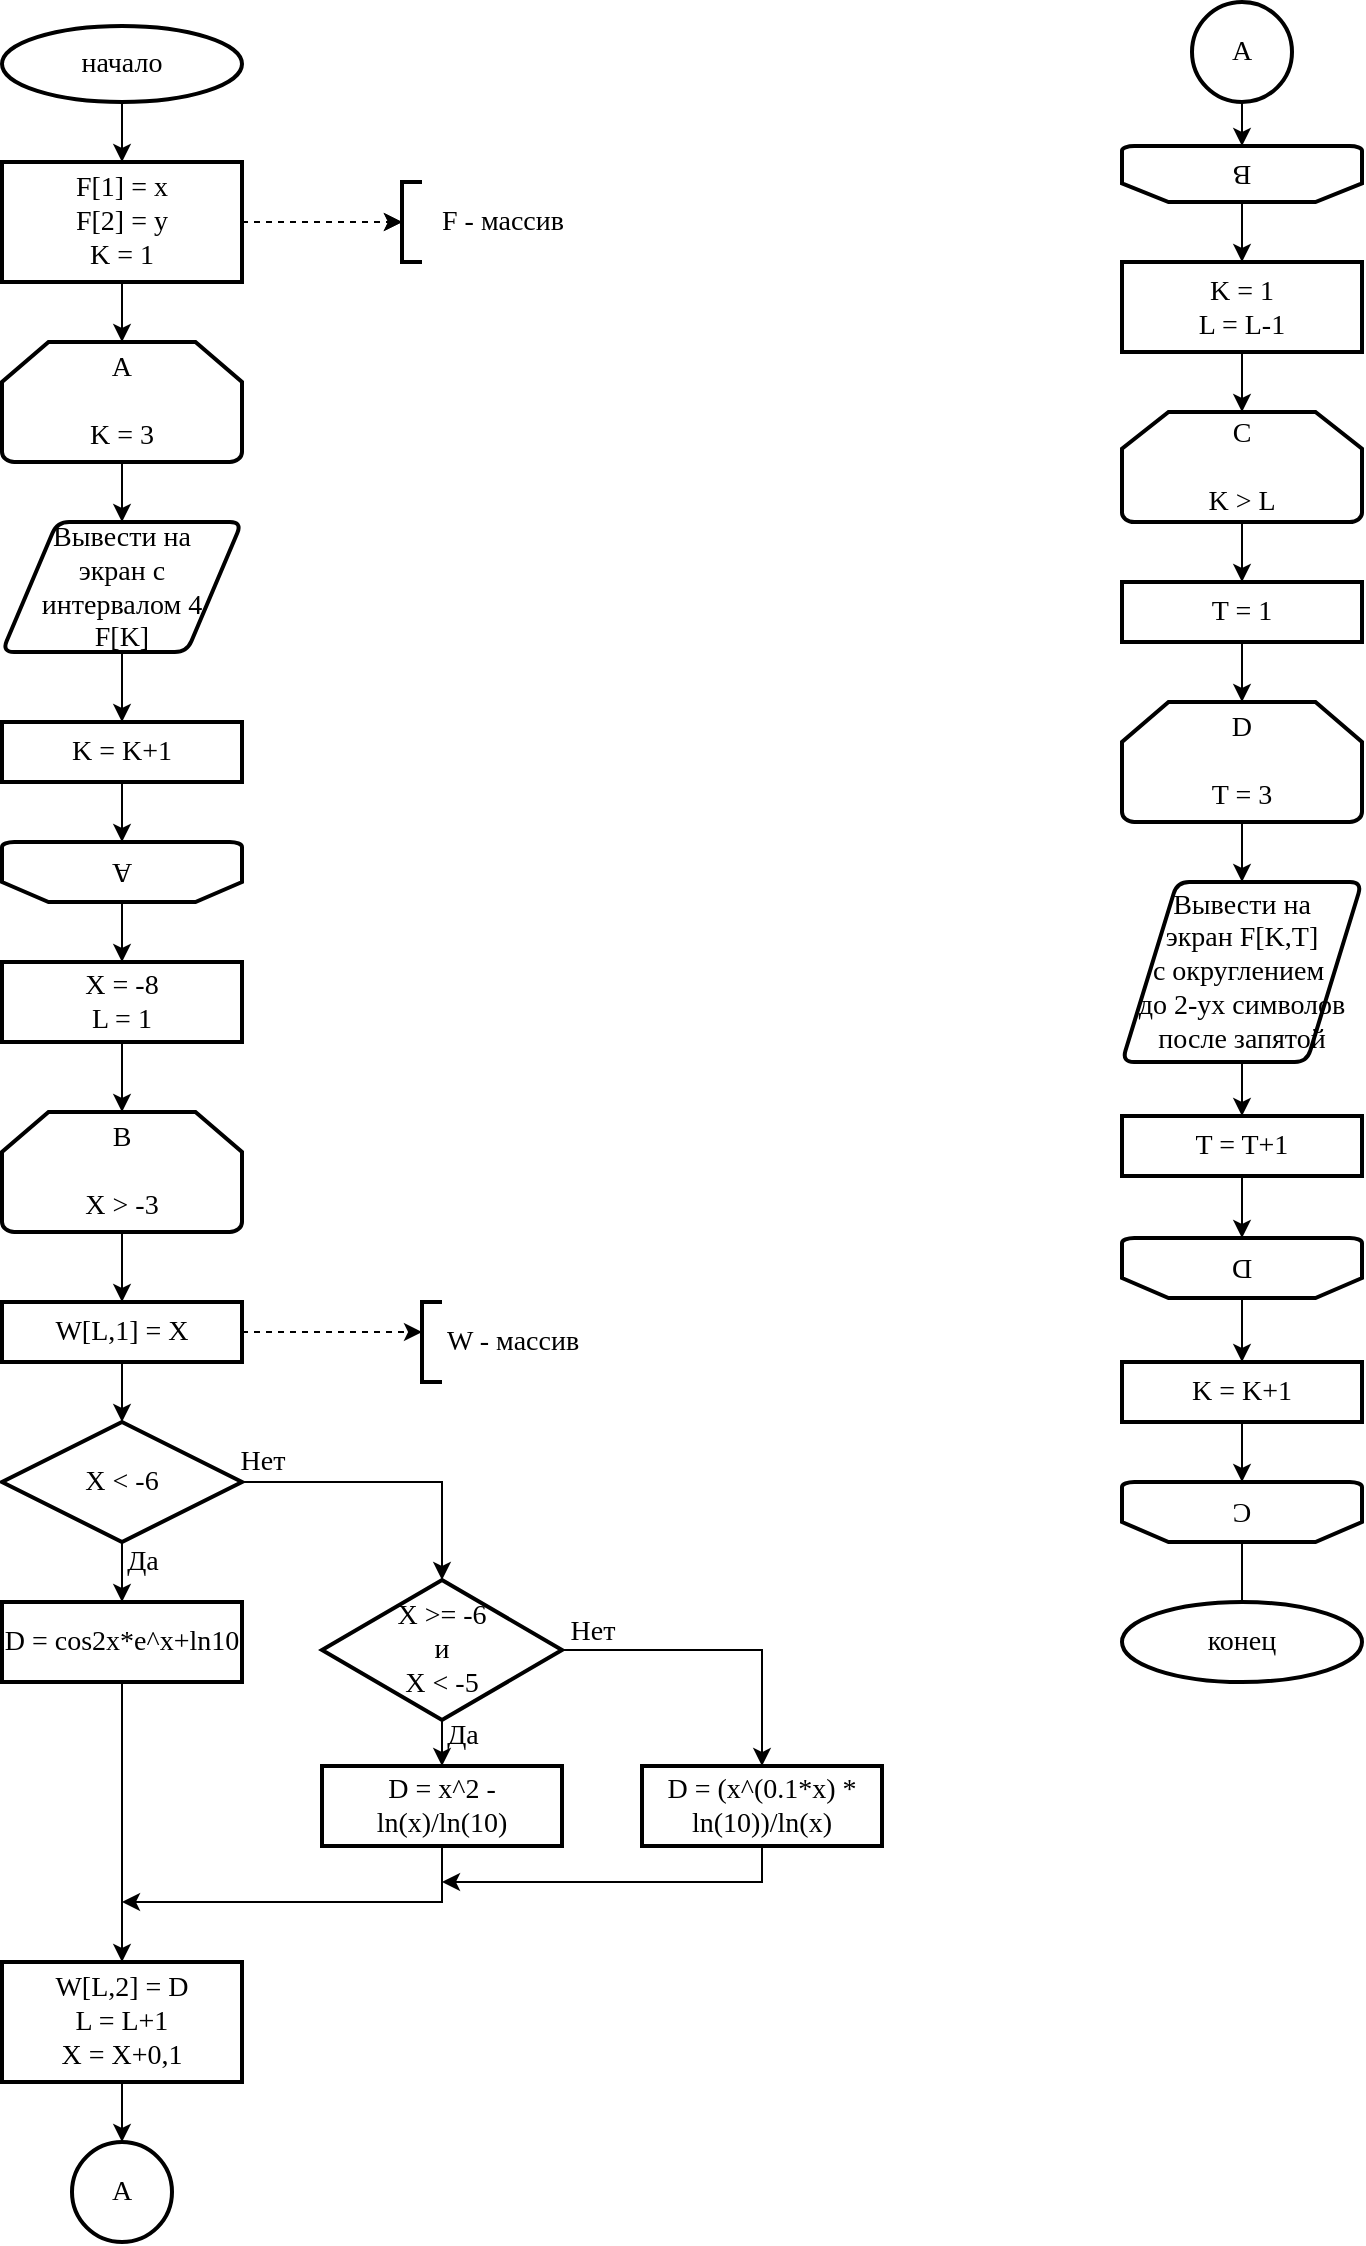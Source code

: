 <mxfile version="20.4.1" type="google"><diagram id="p3ve8viQqEC1cKwVJ0fK" name="Страница 1"><mxGraphModel grid="1" page="1" gridSize="10" guides="1" tooltips="1" connect="1" arrows="1" fold="1" pageScale="1" pageWidth="827" pageHeight="1169" math="0" shadow="0"><root><mxCell id="0"/><mxCell id="1" parent="0"/><mxCell id="DUzdMHBB5vhCG2VqsJ7j-3" style="edgeStyle=orthogonalEdgeStyle;rounded=0;orthogonalLoop=1;jettySize=auto;html=1;fontFamily=Times New Roman;fontSize=14;" edge="1" parent="1" source="DUzdMHBB5vhCG2VqsJ7j-1" target="DUzdMHBB5vhCG2VqsJ7j-2"><mxGeometry relative="1" as="geometry"/></mxCell><mxCell id="DUzdMHBB5vhCG2VqsJ7j-1" value="начало" style="strokeWidth=2;html=1;shape=mxgraph.flowchart.start_1;whiteSpace=wrap;fontFamily=Times New Roman;fontSize=14;" vertex="1" parent="1"><mxGeometry x="40" y="42" width="120" height="38" as="geometry"/></mxCell><mxCell id="DUzdMHBB5vhCG2VqsJ7j-5" style="edgeStyle=orthogonalEdgeStyle;rounded=0;orthogonalLoop=1;jettySize=auto;html=1;fontFamily=Times New Roman;fontSize=14;" edge="1" parent="1" source="DUzdMHBB5vhCG2VqsJ7j-2" target="DUzdMHBB5vhCG2VqsJ7j-4"><mxGeometry relative="1" as="geometry"/></mxCell><mxCell id="DUzdMHBB5vhCG2VqsJ7j-10" style="edgeStyle=orthogonalEdgeStyle;rounded=0;orthogonalLoop=1;jettySize=auto;html=1;entryX=0;entryY=0.5;entryDx=0;entryDy=0;entryPerimeter=0;fontFamily=Times New Roman;fontSize=14;dashed=1;" edge="1" parent="1" source="DUzdMHBB5vhCG2VqsJ7j-2" target="DUzdMHBB5vhCG2VqsJ7j-8"><mxGeometry relative="1" as="geometry"/></mxCell><mxCell id="DUzdMHBB5vhCG2VqsJ7j-2" value="F[1] = x&lt;br style=&quot;font-size: 14px;&quot;&gt;F[2] = y&lt;br style=&quot;font-size: 14px;&quot;&gt;K = 1" style="rounded=1;whiteSpace=wrap;html=1;absoluteArcSize=1;arcSize=0;strokeWidth=2;fontFamily=Times New Roman;fontSize=14;" vertex="1" parent="1"><mxGeometry x="40" y="110" width="120" height="60" as="geometry"/></mxCell><mxCell id="DUzdMHBB5vhCG2VqsJ7j-7" style="edgeStyle=orthogonalEdgeStyle;rounded=0;orthogonalLoop=1;jettySize=auto;html=1;entryX=0.5;entryY=0;entryDx=0;entryDy=0;fontFamily=Times New Roman;fontSize=14;" edge="1" parent="1" source="DUzdMHBB5vhCG2VqsJ7j-4" target="DUzdMHBB5vhCG2VqsJ7j-6"><mxGeometry relative="1" as="geometry"/></mxCell><mxCell id="DUzdMHBB5vhCG2VqsJ7j-4" value="A&lt;br&gt;&lt;br&gt;K = 3" style="strokeWidth=2;html=1;shape=mxgraph.flowchart.loop_limit;whiteSpace=wrap;fontFamily=Times New Roman;fontSize=14;" vertex="1" parent="1"><mxGeometry x="40" y="200" width="120" height="60" as="geometry"/></mxCell><mxCell id="DUzdMHBB5vhCG2VqsJ7j-12" style="edgeStyle=orthogonalEdgeStyle;rounded=0;orthogonalLoop=1;jettySize=auto;html=1;fontFamily=Times New Roman;fontSize=14;" edge="1" parent="1" source="DUzdMHBB5vhCG2VqsJ7j-6" target="DUzdMHBB5vhCG2VqsJ7j-11"><mxGeometry relative="1" as="geometry"/></mxCell><mxCell id="DUzdMHBB5vhCG2VqsJ7j-6" value="Вывести на &lt;br&gt;экран с &lt;br&gt;интервалом 4&lt;br&gt;F[K]" style="shape=parallelogram;html=1;strokeWidth=2;perimeter=parallelogramPerimeter;whiteSpace=wrap;rounded=1;arcSize=12;size=0.23;fontFamily=Times New Roman;fontSize=14;" vertex="1" parent="1"><mxGeometry x="40" y="290" width="120" height="65" as="geometry"/></mxCell><mxCell id="DUzdMHBB5vhCG2VqsJ7j-8" value="" style="strokeWidth=2;html=1;shape=mxgraph.flowchart.annotation_1;align=left;pointerEvents=1;fontFamily=Times New Roman;fontSize=14;" vertex="1" parent="1"><mxGeometry x="240" y="120" width="10" height="40" as="geometry"/></mxCell><mxCell id="DUzdMHBB5vhCG2VqsJ7j-9" value="F - массив" style="text;html=1;align=center;verticalAlign=middle;resizable=0;points=[];autosize=1;strokeColor=none;fillColor=none;fontSize=14;fontFamily=Times New Roman;" vertex="1" parent="1"><mxGeometry x="250" y="125" width="80" height="30" as="geometry"/></mxCell><mxCell id="DUzdMHBB5vhCG2VqsJ7j-14" style="edgeStyle=orthogonalEdgeStyle;rounded=0;orthogonalLoop=1;jettySize=auto;html=1;fontFamily=Times New Roman;fontSize=14;" edge="1" parent="1" source="DUzdMHBB5vhCG2VqsJ7j-11" target="DUzdMHBB5vhCG2VqsJ7j-13"><mxGeometry relative="1" as="geometry"/></mxCell><mxCell id="DUzdMHBB5vhCG2VqsJ7j-11" value="K = K+1" style="rounded=1;whiteSpace=wrap;html=1;absoluteArcSize=1;arcSize=0;strokeWidth=2;fontFamily=Times New Roman;fontSize=14;" vertex="1" parent="1"><mxGeometry x="40" y="390" width="120" height="30" as="geometry"/></mxCell><mxCell id="DUzdMHBB5vhCG2VqsJ7j-16" style="edgeStyle=orthogonalEdgeStyle;rounded=0;orthogonalLoop=1;jettySize=auto;html=1;fontFamily=Times New Roman;fontSize=14;" edge="1" parent="1" source="DUzdMHBB5vhCG2VqsJ7j-13" target="DUzdMHBB5vhCG2VqsJ7j-15"><mxGeometry relative="1" as="geometry"/></mxCell><mxCell id="DUzdMHBB5vhCG2VqsJ7j-13" value="A" style="strokeWidth=2;html=1;shape=mxgraph.flowchart.loop_limit;whiteSpace=wrap;fontFamily=Times New Roman;fontSize=14;rotation=-180;horizontal=1;" vertex="1" parent="1"><mxGeometry x="40" y="450" width="120" height="30" as="geometry"/></mxCell><mxCell id="DUzdMHBB5vhCG2VqsJ7j-18" style="edgeStyle=orthogonalEdgeStyle;rounded=0;orthogonalLoop=1;jettySize=auto;html=1;fontFamily=Times New Roman;fontSize=14;" edge="1" parent="1" source="DUzdMHBB5vhCG2VqsJ7j-15" target="DUzdMHBB5vhCG2VqsJ7j-17"><mxGeometry relative="1" as="geometry"/></mxCell><mxCell id="DUzdMHBB5vhCG2VqsJ7j-15" value="X = -8&lt;br&gt;L = 1" style="rounded=1;whiteSpace=wrap;html=1;absoluteArcSize=1;arcSize=0;strokeWidth=2;fontFamily=Times New Roman;fontSize=14;" vertex="1" parent="1"><mxGeometry x="40" y="510" width="120" height="40" as="geometry"/></mxCell><mxCell id="DUzdMHBB5vhCG2VqsJ7j-20" style="edgeStyle=orthogonalEdgeStyle;rounded=0;orthogonalLoop=1;jettySize=auto;html=1;fontFamily=Times New Roman;fontSize=14;" edge="1" parent="1" source="DUzdMHBB5vhCG2VqsJ7j-17" target="DUzdMHBB5vhCG2VqsJ7j-19"><mxGeometry relative="1" as="geometry"/></mxCell><mxCell id="DUzdMHBB5vhCG2VqsJ7j-17" value="B&lt;br&gt;&lt;br&gt;X &amp;gt; -3" style="strokeWidth=2;html=1;shape=mxgraph.flowchart.loop_limit;whiteSpace=wrap;fontFamily=Times New Roman;fontSize=14;" vertex="1" parent="1"><mxGeometry x="40" y="585" width="120" height="60" as="geometry"/></mxCell><mxCell id="DUzdMHBB5vhCG2VqsJ7j-22" style="edgeStyle=orthogonalEdgeStyle;rounded=0;orthogonalLoop=1;jettySize=auto;html=1;fontFamily=Times New Roman;fontSize=14;" edge="1" parent="1" source="DUzdMHBB5vhCG2VqsJ7j-19" target="DUzdMHBB5vhCG2VqsJ7j-21"><mxGeometry relative="1" as="geometry"/></mxCell><mxCell id="DUzdMHBB5vhCG2VqsJ7j-19" value="W[L,1] = X" style="rounded=1;whiteSpace=wrap;html=1;absoluteArcSize=1;arcSize=0;strokeWidth=2;fontFamily=Times New Roman;fontSize=14;" vertex="1" parent="1"><mxGeometry x="40" y="680" width="120" height="30" as="geometry"/></mxCell><mxCell id="DUzdMHBB5vhCG2VqsJ7j-28" style="edgeStyle=orthogonalEdgeStyle;rounded=0;orthogonalLoop=1;jettySize=auto;html=1;fontFamily=Times New Roman;fontSize=14;" edge="1" parent="1" source="DUzdMHBB5vhCG2VqsJ7j-21" target="DUzdMHBB5vhCG2VqsJ7j-27"><mxGeometry relative="1" as="geometry"/></mxCell><mxCell id="DUzdMHBB5vhCG2VqsJ7j-31" style="edgeStyle=orthogonalEdgeStyle;rounded=0;orthogonalLoop=1;jettySize=auto;html=1;entryX=0.5;entryY=0;entryDx=0;entryDy=0;entryPerimeter=0;fontFamily=Times New Roman;fontSize=14;" edge="1" parent="1" source="DUzdMHBB5vhCG2VqsJ7j-21" target="DUzdMHBB5vhCG2VqsJ7j-30"><mxGeometry relative="1" as="geometry"/></mxCell><mxCell id="DUzdMHBB5vhCG2VqsJ7j-21" value="X &amp;lt; -6" style="strokeWidth=2;html=1;shape=mxgraph.flowchart.decision;whiteSpace=wrap;fontFamily=Times New Roman;fontSize=14;" vertex="1" parent="1"><mxGeometry x="40" y="740" width="120" height="60" as="geometry"/></mxCell><mxCell id="DUzdMHBB5vhCG2VqsJ7j-23" style="edgeStyle=orthogonalEdgeStyle;rounded=0;orthogonalLoop=1;jettySize=auto;html=1;entryX=0;entryY=0.5;entryDx=0;entryDy=0;entryPerimeter=0;fontFamily=Times New Roman;fontSize=14;dashed=1;" edge="1" parent="1"><mxGeometry relative="1" as="geometry"><mxPoint x="160" y="140" as="sourcePoint"/><mxPoint x="240" y="140" as="targetPoint"/><Array as="points"><mxPoint x="230" y="140"/><mxPoint x="230" y="140"/></Array></mxGeometry></mxCell><mxCell id="DUzdMHBB5vhCG2VqsJ7j-24" style="edgeStyle=orthogonalEdgeStyle;rounded=0;orthogonalLoop=1;jettySize=auto;html=1;fontFamily=Times New Roman;fontSize=14;dashed=1;exitX=1;exitY=0.5;exitDx=0;exitDy=0;" edge="1" parent="1" source="DUzdMHBB5vhCG2VqsJ7j-19"><mxGeometry relative="1" as="geometry"><mxPoint x="170" y="150" as="sourcePoint"/><mxPoint x="250" y="695" as="targetPoint"/><Array as="points"><mxPoint x="250" y="695"/></Array></mxGeometry></mxCell><mxCell id="DUzdMHBB5vhCG2VqsJ7j-25" value="" style="strokeWidth=2;html=1;shape=mxgraph.flowchart.annotation_1;align=left;pointerEvents=1;fontFamily=Times New Roman;fontSize=14;" vertex="1" parent="1"><mxGeometry x="250" y="680" width="10" height="40" as="geometry"/></mxCell><mxCell id="DUzdMHBB5vhCG2VqsJ7j-26" value="W - массив" style="text;html=1;align=center;verticalAlign=middle;resizable=0;points=[];autosize=1;strokeColor=none;fillColor=none;fontSize=14;fontFamily=Times New Roman;" vertex="1" parent="1"><mxGeometry x="250" y="685" width="90" height="30" as="geometry"/></mxCell><mxCell id="DUzdMHBB5vhCG2VqsJ7j-40" style="edgeStyle=orthogonalEdgeStyle;rounded=0;orthogonalLoop=1;jettySize=auto;html=1;fontFamily=Times New Roman;fontSize=14;" edge="1" parent="1" source="DUzdMHBB5vhCG2VqsJ7j-27" target="DUzdMHBB5vhCG2VqsJ7j-39"><mxGeometry relative="1" as="geometry"/></mxCell><mxCell id="DUzdMHBB5vhCG2VqsJ7j-27" value="D = cos2x*e^x+ln10" style="rounded=1;whiteSpace=wrap;html=1;absoluteArcSize=1;arcSize=0;strokeWidth=2;fontFamily=Times New Roman;fontSize=14;" vertex="1" parent="1"><mxGeometry x="40" y="830" width="120" height="40" as="geometry"/></mxCell><mxCell id="DUzdMHBB5vhCG2VqsJ7j-29" value="Да" style="text;html=1;align=center;verticalAlign=middle;resizable=0;points=[];autosize=1;strokeColor=none;fillColor=none;fontSize=14;fontFamily=Times New Roman;" vertex="1" parent="1"><mxGeometry x="90" y="795" width="40" height="30" as="geometry"/></mxCell><mxCell id="DUzdMHBB5vhCG2VqsJ7j-34" style="edgeStyle=orthogonalEdgeStyle;rounded=0;orthogonalLoop=1;jettySize=auto;html=1;fontFamily=Times New Roman;fontSize=14;" edge="1" parent="1" source="DUzdMHBB5vhCG2VqsJ7j-30" target="DUzdMHBB5vhCG2VqsJ7j-33"><mxGeometry relative="1" as="geometry"/></mxCell><mxCell id="DUzdMHBB5vhCG2VqsJ7j-38" style="edgeStyle=orthogonalEdgeStyle;rounded=0;orthogonalLoop=1;jettySize=auto;html=1;fontFamily=Times New Roman;fontSize=14;" edge="1" parent="1" source="DUzdMHBB5vhCG2VqsJ7j-30" target="DUzdMHBB5vhCG2VqsJ7j-37"><mxGeometry relative="1" as="geometry"/></mxCell><mxCell id="DUzdMHBB5vhCG2VqsJ7j-30" value="X &amp;gt;= -6&lt;br&gt;и&lt;br&gt;X &amp;lt; -5" style="strokeWidth=2;html=1;shape=mxgraph.flowchart.decision;whiteSpace=wrap;fontFamily=Times New Roman;fontSize=14;" vertex="1" parent="1"><mxGeometry x="200" y="819" width="120" height="70" as="geometry"/></mxCell><mxCell id="DUzdMHBB5vhCG2VqsJ7j-32" value="Нет" style="text;html=1;align=center;verticalAlign=middle;resizable=0;points=[];autosize=1;strokeColor=none;fillColor=none;fontSize=14;fontFamily=Times New Roman;" vertex="1" parent="1"><mxGeometry x="145" y="745" width="50" height="30" as="geometry"/></mxCell><mxCell id="DUzdMHBB5vhCG2VqsJ7j-41" style="edgeStyle=orthogonalEdgeStyle;rounded=0;orthogonalLoop=1;jettySize=auto;html=1;fontFamily=Times New Roman;fontSize=14;" edge="1" parent="1" source="DUzdMHBB5vhCG2VqsJ7j-33"><mxGeometry relative="1" as="geometry"><mxPoint x="100" y="980" as="targetPoint"/><Array as="points"><mxPoint x="260" y="980"/></Array></mxGeometry></mxCell><mxCell id="DUzdMHBB5vhCG2VqsJ7j-33" value="D = x^2 - ln(x)/ln(10)" style="rounded=1;whiteSpace=wrap;html=1;absoluteArcSize=1;arcSize=0;strokeWidth=2;fontFamily=Times New Roman;fontSize=14;" vertex="1" parent="1"><mxGeometry x="200" y="912" width="120" height="40" as="geometry"/></mxCell><mxCell id="DUzdMHBB5vhCG2VqsJ7j-35" value="Да" style="text;html=1;align=center;verticalAlign=middle;resizable=0;points=[];autosize=1;strokeColor=none;fillColor=none;fontSize=14;fontFamily=Times New Roman;" vertex="1" parent="1"><mxGeometry x="250" y="882" width="40" height="30" as="geometry"/></mxCell><mxCell id="DUzdMHBB5vhCG2VqsJ7j-36" value="Нет" style="text;html=1;align=center;verticalAlign=middle;resizable=0;points=[];autosize=1;strokeColor=none;fillColor=none;fontSize=14;fontFamily=Times New Roman;" vertex="1" parent="1"><mxGeometry x="310" y="830" width="50" height="30" as="geometry"/></mxCell><mxCell id="DUzdMHBB5vhCG2VqsJ7j-42" style="edgeStyle=orthogonalEdgeStyle;rounded=0;orthogonalLoop=1;jettySize=auto;html=1;fontFamily=Times New Roman;fontSize=14;" edge="1" parent="1" source="DUzdMHBB5vhCG2VqsJ7j-37"><mxGeometry relative="1" as="geometry"><mxPoint x="260" y="970" as="targetPoint"/><Array as="points"><mxPoint x="420" y="970"/></Array></mxGeometry></mxCell><mxCell id="DUzdMHBB5vhCG2VqsJ7j-37" value="D = (x^(0.1*x) * ln(10))/ln(x)" style="rounded=1;whiteSpace=wrap;html=1;absoluteArcSize=1;arcSize=0;strokeWidth=2;fontFamily=Times New Roman;fontSize=14;" vertex="1" parent="1"><mxGeometry x="360" y="912" width="120" height="40" as="geometry"/></mxCell><mxCell id="DUzdMHBB5vhCG2VqsJ7j-45" style="edgeStyle=orthogonalEdgeStyle;rounded=0;orthogonalLoop=1;jettySize=auto;html=1;fontFamily=Times New Roman;fontSize=14;" edge="1" parent="1" source="DUzdMHBB5vhCG2VqsJ7j-39" target="DUzdMHBB5vhCG2VqsJ7j-44"><mxGeometry relative="1" as="geometry"/></mxCell><mxCell id="DUzdMHBB5vhCG2VqsJ7j-39" value="W[L,2] = D&lt;br&gt;L = L+1&lt;br&gt;X = X+0,1" style="rounded=1;whiteSpace=wrap;html=1;absoluteArcSize=1;arcSize=0;strokeWidth=2;fontFamily=Times New Roman;fontSize=14;" vertex="1" parent="1"><mxGeometry x="40" y="1010" width="120" height="60" as="geometry"/></mxCell><mxCell id="DUzdMHBB5vhCG2VqsJ7j-44" value="A" style="strokeWidth=2;html=1;shape=mxgraph.flowchart.start_2;whiteSpace=wrap;fontFamily=Times New Roman;fontSize=14;" vertex="1" parent="1"><mxGeometry x="75" y="1100" width="50" height="50" as="geometry"/></mxCell><mxCell id="DUzdMHBB5vhCG2VqsJ7j-48" style="edgeStyle=orthogonalEdgeStyle;rounded=0;orthogonalLoop=1;jettySize=auto;html=1;fontFamily=Times New Roman;fontSize=14;" edge="1" parent="1" source="DUzdMHBB5vhCG2VqsJ7j-46" target="DUzdMHBB5vhCG2VqsJ7j-47"><mxGeometry relative="1" as="geometry"/></mxCell><mxCell id="DUzdMHBB5vhCG2VqsJ7j-46" value="A" style="strokeWidth=2;html=1;shape=mxgraph.flowchart.start_2;whiteSpace=wrap;fontFamily=Times New Roman;fontSize=14;" vertex="1" parent="1"><mxGeometry x="635" y="30" width="50" height="50" as="geometry"/></mxCell><mxCell id="DUzdMHBB5vhCG2VqsJ7j-50" style="edgeStyle=orthogonalEdgeStyle;rounded=0;orthogonalLoop=1;jettySize=auto;html=1;fontFamily=Times New Roman;fontSize=14;" edge="1" parent="1" source="DUzdMHBB5vhCG2VqsJ7j-47" target="DUzdMHBB5vhCG2VqsJ7j-49"><mxGeometry relative="1" as="geometry"/></mxCell><mxCell id="DUzdMHBB5vhCG2VqsJ7j-47" value="B" style="strokeWidth=2;html=1;shape=mxgraph.flowchart.loop_limit;whiteSpace=wrap;fontFamily=Times New Roman;fontSize=14;rotation=-180;" vertex="1" parent="1"><mxGeometry x="600" y="102" width="120" height="28" as="geometry"/></mxCell><mxCell id="DUzdMHBB5vhCG2VqsJ7j-52" style="edgeStyle=orthogonalEdgeStyle;rounded=0;orthogonalLoop=1;jettySize=auto;html=1;fontFamily=Times New Roman;fontSize=14;" edge="1" parent="1" source="DUzdMHBB5vhCG2VqsJ7j-49" target="DUzdMHBB5vhCG2VqsJ7j-51"><mxGeometry relative="1" as="geometry"/></mxCell><mxCell id="DUzdMHBB5vhCG2VqsJ7j-49" value="K = 1&lt;br&gt;L = L-1" style="rounded=1;whiteSpace=wrap;html=1;absoluteArcSize=1;arcSize=0;strokeWidth=2;fontFamily=Times New Roman;fontSize=14;" vertex="1" parent="1"><mxGeometry x="600" y="160" width="120" height="45" as="geometry"/></mxCell><mxCell id="DUzdMHBB5vhCG2VqsJ7j-54" style="edgeStyle=orthogonalEdgeStyle;rounded=0;orthogonalLoop=1;jettySize=auto;html=1;entryX=0.5;entryY=0;entryDx=0;entryDy=0;fontFamily=Times New Roman;fontSize=14;" edge="1" parent="1" source="DUzdMHBB5vhCG2VqsJ7j-51" target="DUzdMHBB5vhCG2VqsJ7j-53"><mxGeometry relative="1" as="geometry"/></mxCell><mxCell id="DUzdMHBB5vhCG2VqsJ7j-51" value="C&lt;br&gt;&lt;br&gt;K &amp;gt; L" style="strokeWidth=2;html=1;shape=mxgraph.flowchart.loop_limit;whiteSpace=wrap;fontFamily=Times New Roman;fontSize=14;" vertex="1" parent="1"><mxGeometry x="600" y="235" width="120" height="55" as="geometry"/></mxCell><mxCell id="DUzdMHBB5vhCG2VqsJ7j-56" style="edgeStyle=orthogonalEdgeStyle;rounded=0;orthogonalLoop=1;jettySize=auto;html=1;fontFamily=Times New Roman;fontSize=14;" edge="1" parent="1" source="DUzdMHBB5vhCG2VqsJ7j-53" target="DUzdMHBB5vhCG2VqsJ7j-55"><mxGeometry relative="1" as="geometry"/></mxCell><mxCell id="DUzdMHBB5vhCG2VqsJ7j-53" value="T = 1" style="rounded=1;whiteSpace=wrap;html=1;absoluteArcSize=1;arcSize=0;strokeWidth=2;fontFamily=Times New Roman;fontSize=14;" vertex="1" parent="1"><mxGeometry x="600" y="320" width="120" height="30" as="geometry"/></mxCell><mxCell id="DUzdMHBB5vhCG2VqsJ7j-58" style="edgeStyle=orthogonalEdgeStyle;rounded=0;orthogonalLoop=1;jettySize=auto;html=1;fontFamily=Times New Roman;fontSize=14;" edge="1" parent="1" source="DUzdMHBB5vhCG2VqsJ7j-55" target="DUzdMHBB5vhCG2VqsJ7j-57"><mxGeometry relative="1" as="geometry"/></mxCell><mxCell id="DUzdMHBB5vhCG2VqsJ7j-55" value="D&lt;br&gt;&lt;br&gt;T = 3" style="strokeWidth=2;html=1;shape=mxgraph.flowchart.loop_limit;whiteSpace=wrap;fontFamily=Times New Roman;fontSize=14;" vertex="1" parent="1"><mxGeometry x="600" y="380" width="120" height="60" as="geometry"/></mxCell><mxCell id="DUzdMHBB5vhCG2VqsJ7j-60" style="edgeStyle=orthogonalEdgeStyle;rounded=0;orthogonalLoop=1;jettySize=auto;html=1;fontFamily=Times New Roman;fontSize=14;" edge="1" parent="1" source="DUzdMHBB5vhCG2VqsJ7j-57" target="DUzdMHBB5vhCG2VqsJ7j-59"><mxGeometry relative="1" as="geometry"/></mxCell><mxCell id="DUzdMHBB5vhCG2VqsJ7j-57" value="Вывести на &lt;br&gt;экран F[K,T]&lt;br&gt;с округлением&amp;nbsp;&lt;br&gt;до 2-ух символов после запятой" style="shape=parallelogram;html=1;strokeWidth=2;perimeter=parallelogramPerimeter;whiteSpace=wrap;rounded=1;arcSize=12;size=0.23;fontFamily=Times New Roman;fontSize=14;" vertex="1" parent="1"><mxGeometry x="600" y="470" width="120" height="90" as="geometry"/></mxCell><mxCell id="DUzdMHBB5vhCG2VqsJ7j-62" style="edgeStyle=orthogonalEdgeStyle;rounded=0;orthogonalLoop=1;jettySize=auto;html=1;fontFamily=Times New Roman;fontSize=14;" edge="1" parent="1" source="DUzdMHBB5vhCG2VqsJ7j-59" target="DUzdMHBB5vhCG2VqsJ7j-61"><mxGeometry relative="1" as="geometry"/></mxCell><mxCell id="DUzdMHBB5vhCG2VqsJ7j-59" value="T = T+1" style="rounded=1;whiteSpace=wrap;html=1;absoluteArcSize=1;arcSize=0;strokeWidth=2;fontFamily=Times New Roman;fontSize=14;" vertex="1" parent="1"><mxGeometry x="600" y="587" width="120" height="30" as="geometry"/></mxCell><mxCell id="DUzdMHBB5vhCG2VqsJ7j-64" style="edgeStyle=orthogonalEdgeStyle;rounded=0;orthogonalLoop=1;jettySize=auto;html=1;fontFamily=Times New Roman;fontSize=14;" edge="1" parent="1" source="DUzdMHBB5vhCG2VqsJ7j-61" target="DUzdMHBB5vhCG2VqsJ7j-63"><mxGeometry relative="1" as="geometry"/></mxCell><mxCell id="DUzdMHBB5vhCG2VqsJ7j-61" value="D" style="strokeWidth=2;html=1;shape=mxgraph.flowchart.loop_limit;whiteSpace=wrap;fontFamily=Times New Roman;fontSize=14;rotation=-180;" vertex="1" parent="1"><mxGeometry x="600" y="648" width="120" height="30" as="geometry"/></mxCell><mxCell id="DUzdMHBB5vhCG2VqsJ7j-66" style="edgeStyle=orthogonalEdgeStyle;rounded=0;orthogonalLoop=1;jettySize=auto;html=1;fontFamily=Times New Roman;fontSize=14;" edge="1" parent="1" source="DUzdMHBB5vhCG2VqsJ7j-63" target="DUzdMHBB5vhCG2VqsJ7j-65"><mxGeometry relative="1" as="geometry"/></mxCell><mxCell id="DUzdMHBB5vhCG2VqsJ7j-63" value="K = K+1" style="rounded=1;whiteSpace=wrap;html=1;absoluteArcSize=1;arcSize=0;strokeWidth=2;fontFamily=Times New Roman;fontSize=14;" vertex="1" parent="1"><mxGeometry x="600" y="710" width="120" height="30" as="geometry"/></mxCell><mxCell id="DUzdMHBB5vhCG2VqsJ7j-68" style="edgeStyle=orthogonalEdgeStyle;rounded=0;orthogonalLoop=1;jettySize=auto;html=1;entryX=0.5;entryY=0.25;entryDx=0;entryDy=0;entryPerimeter=0;fontFamily=Times New Roman;fontSize=14;" edge="1" parent="1" source="DUzdMHBB5vhCG2VqsJ7j-65" target="DUzdMHBB5vhCG2VqsJ7j-67"><mxGeometry relative="1" as="geometry"/></mxCell><mxCell id="DUzdMHBB5vhCG2VqsJ7j-65" value="C" style="strokeWidth=2;html=1;shape=mxgraph.flowchart.loop_limit;whiteSpace=wrap;fontFamily=Times New Roman;fontSize=14;rotation=-180;" vertex="1" parent="1"><mxGeometry x="600" y="770" width="120" height="30" as="geometry"/></mxCell><mxCell id="DUzdMHBB5vhCG2VqsJ7j-67" value="конец" style="strokeWidth=2;html=1;shape=mxgraph.flowchart.start_1;whiteSpace=wrap;fontFamily=Times New Roman;fontSize=14;" vertex="1" parent="1"><mxGeometry x="600" y="830" width="120" height="40" as="geometry"/></mxCell></root></mxGraphModel></diagram></mxfile>